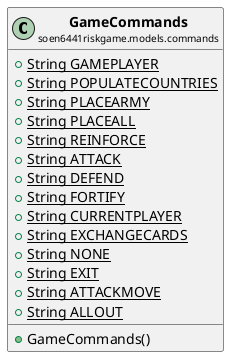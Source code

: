 @startuml

skinparam svgLinkTarget _parent
skinparam linetype ortho
set namespaceSeparator none
class "<b><size:14>GameCommands</b>\n<size:10>soen6441riskgame.models.commands" as soen6441riskgame.models.commands.GameCommands  [[../../../soen6441riskgame/models/commands/GameCommands.html{soen6441riskgame.models.commands.GameCommands}]] {
{static} +String GAMEPLAYER
{static} +String POPULATECOUNTRIES
{static} +String PLACEARMY
{static} +String PLACEALL
{static} +String REINFORCE
{static} +String ATTACK
{static} +String DEFEND
{static} +String FORTIFY
{static} +String CURRENTPLAYER
{static} +String EXCHANGECARDS
{static} +String NONE
{static} +String EXIT
{static} +String ATTACKMOVE
{static} +String ALLOUT
+GameCommands()
}



@enduml
